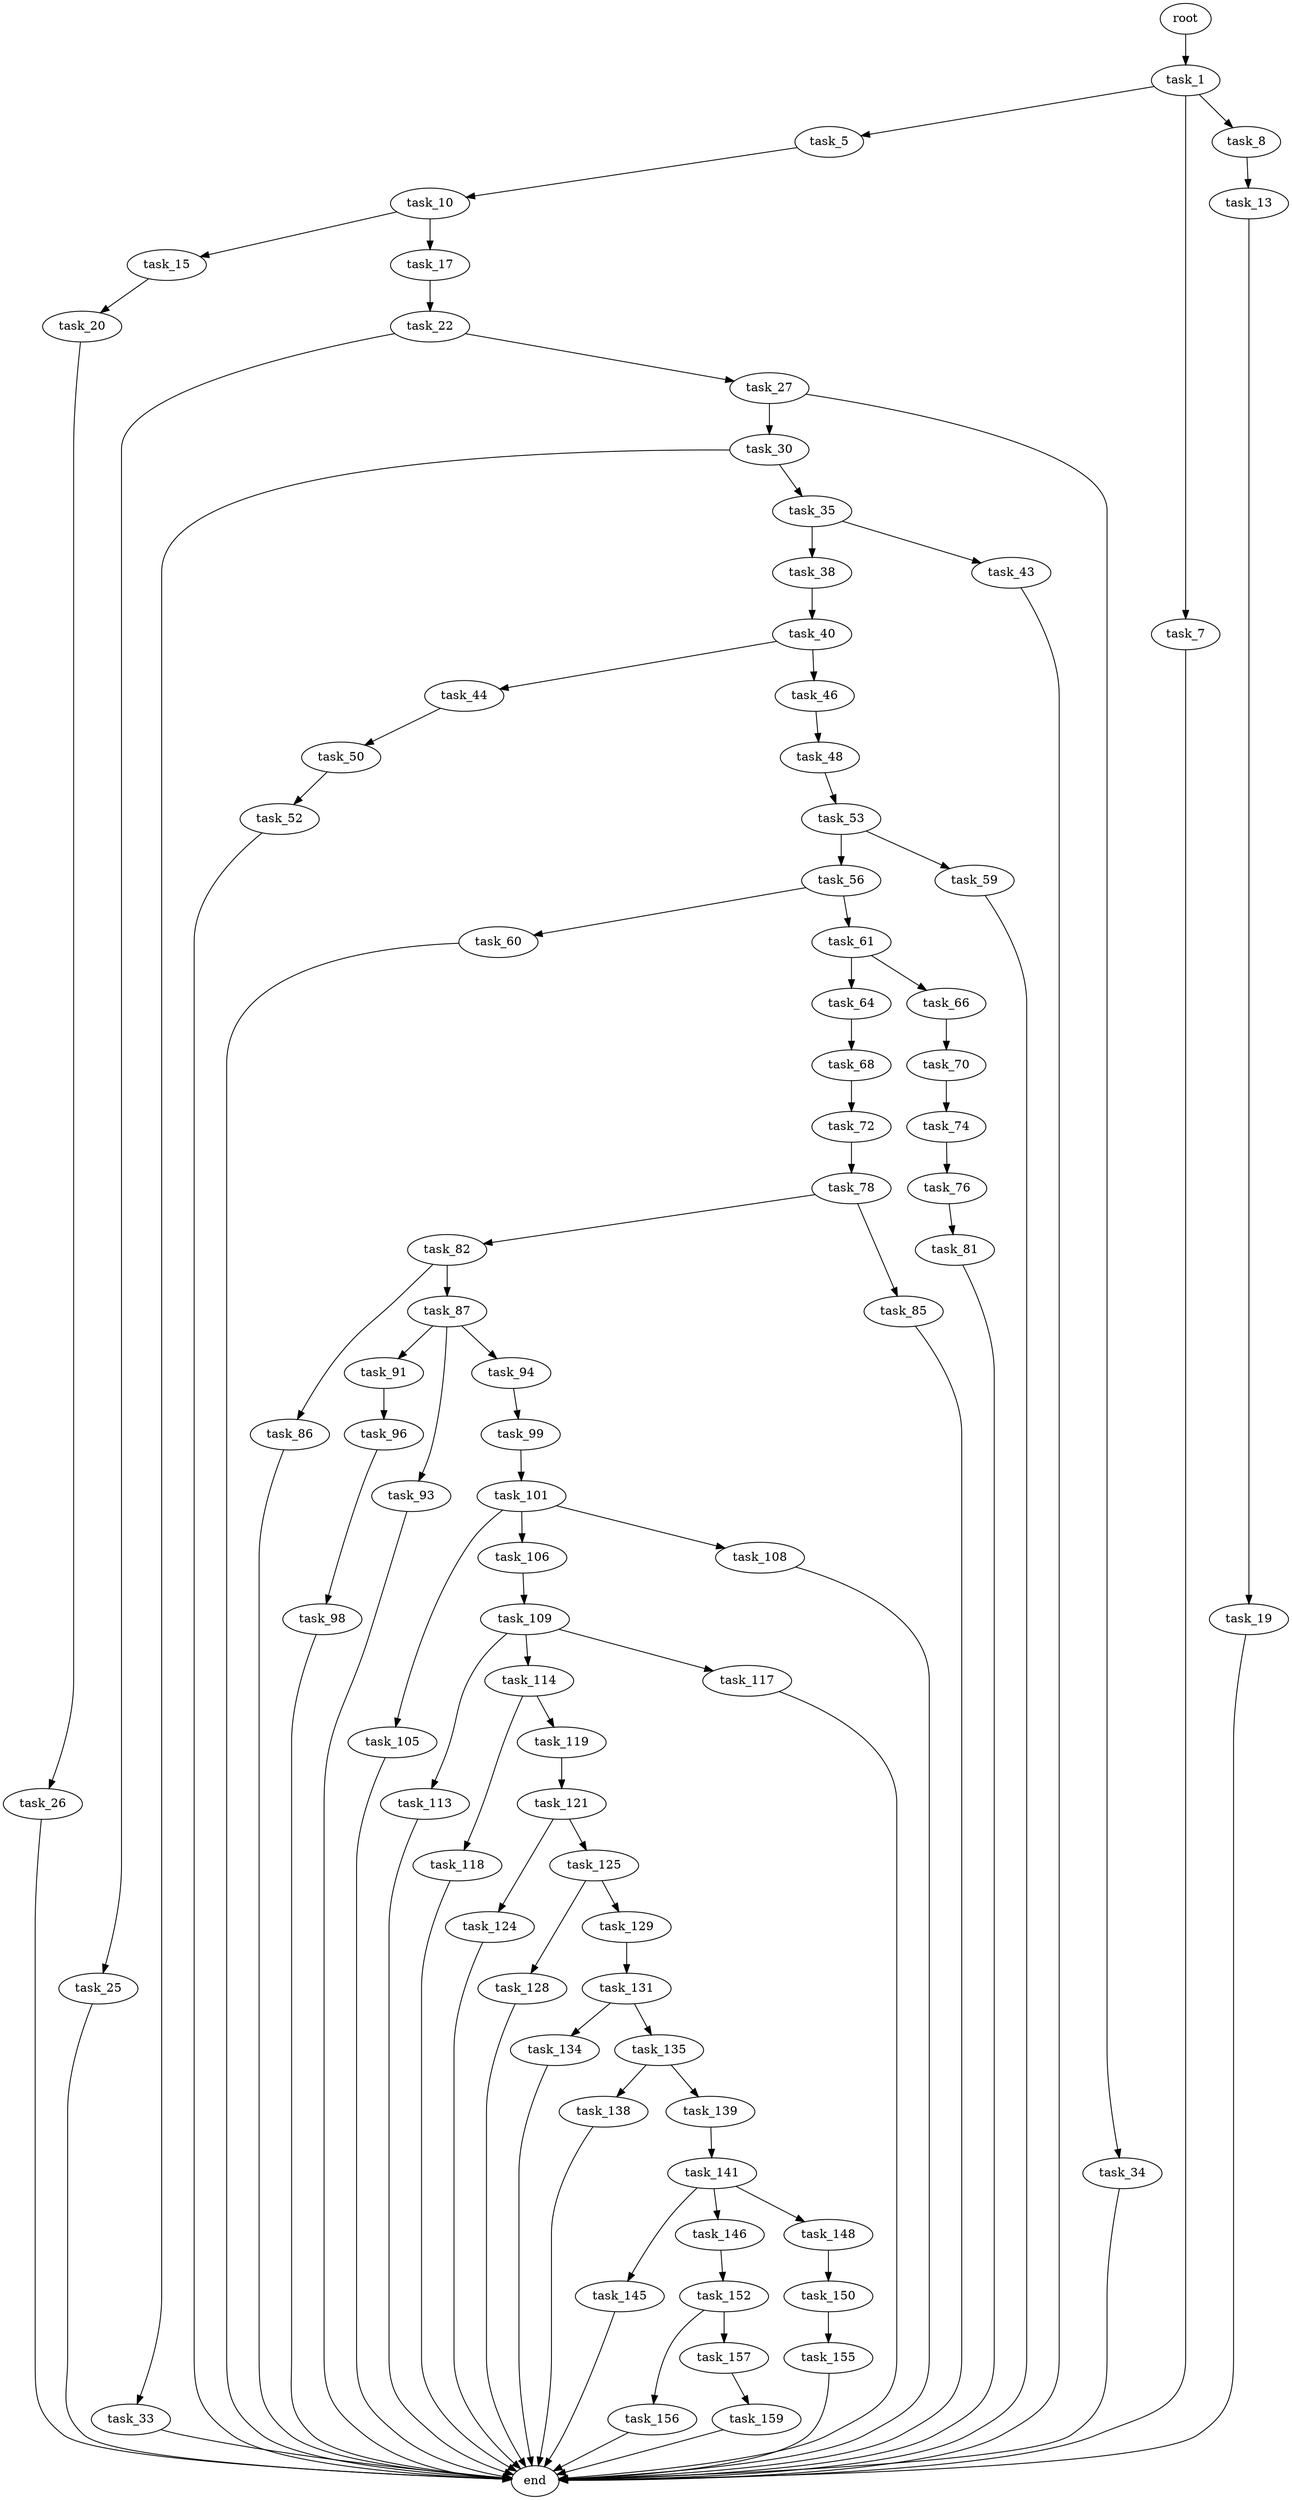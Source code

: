 digraph G {
  root [size="0.000000"];
  task_1 [size="134713310564.000000"];
  task_5 [size="145302844815.000000"];
  task_7 [size="1073741824000.000000"];
  task_8 [size="68719476736.000000"];
  task_10 [size="210163120908.000000"];
  end [size="0.000000"];
  task_13 [size="549755813888.000000"];
  task_15 [size="549755813888.000000"];
  task_17 [size="28335722286.000000"];
  task_19 [size="1073741824000.000000"];
  task_20 [size="8589934592.000000"];
  task_22 [size="423690626315.000000"];
  task_26 [size="1020487347279.000000"];
  task_25 [size="231928233984.000000"];
  task_27 [size="8589934592.000000"];
  task_30 [size="215563606643.000000"];
  task_34 [size="20802301872.000000"];
  task_33 [size="782757789696.000000"];
  task_35 [size="1073741824000.000000"];
  task_38 [size="68719476736.000000"];
  task_43 [size="368293445632.000000"];
  task_40 [size="364300605652.000000"];
  task_44 [size="231928233984.000000"];
  task_46 [size="549755813888.000000"];
  task_50 [size="17191351914.000000"];
  task_48 [size="3474613650.000000"];
  task_53 [size="1073741824000.000000"];
  task_52 [size="262500663815.000000"];
  task_56 [size="621393788127.000000"];
  task_59 [size="72646974855.000000"];
  task_60 [size="8589934592.000000"];
  task_61 [size="28991029248.000000"];
  task_64 [size="914730911241.000000"];
  task_66 [size="783624135580.000000"];
  task_68 [size="151002682480.000000"];
  task_70 [size="134217728000.000000"];
  task_72 [size="8216025224.000000"];
  task_74 [size="782757789696.000000"];
  task_78 [size="368293445632.000000"];
  task_76 [size="4091263236.000000"];
  task_81 [size="1073741824000.000000"];
  task_82 [size="231928233984.000000"];
  task_85 [size="599114562672.000000"];
  task_86 [size="28991029248.000000"];
  task_87 [size="236509293254.000000"];
  task_91 [size="39408097516.000000"];
  task_93 [size="12918618084.000000"];
  task_94 [size="362430420820.000000"];
  task_96 [size="8076114098.000000"];
  task_99 [size="502162741989.000000"];
  task_98 [size="8589934592.000000"];
  task_101 [size="7040839201.000000"];
  task_105 [size="18276262664.000000"];
  task_106 [size="7477117484.000000"];
  task_108 [size="175582023508.000000"];
  task_109 [size="134217728000.000000"];
  task_113 [size="368293445632.000000"];
  task_114 [size="549755813888.000000"];
  task_117 [size="521088487277.000000"];
  task_118 [size="28991029248.000000"];
  task_119 [size="231928233984.000000"];
  task_121 [size="556377829310.000000"];
  task_124 [size="5181702041.000000"];
  task_125 [size="1859666623.000000"];
  task_128 [size="1227199625217.000000"];
  task_129 [size="148063852953.000000"];
  task_131 [size="5121133474.000000"];
  task_134 [size="3089145154.000000"];
  task_135 [size="150123747504.000000"];
  task_138 [size="11211871788.000000"];
  task_139 [size="263121529626.000000"];
  task_141 [size="805861029546.000000"];
  task_145 [size="160441781076.000000"];
  task_146 [size="8145832084.000000"];
  task_148 [size="1200972355.000000"];
  task_152 [size="231928233984.000000"];
  task_150 [size="17642990955.000000"];
  task_155 [size="30076448003.000000"];
  task_156 [size="782757789696.000000"];
  task_157 [size="134217728000.000000"];
  task_159 [size="91538366580.000000"];

  root -> task_1 [size="1.000000"];
  task_1 -> task_5 [size="411041792.000000"];
  task_1 -> task_7 [size="411041792.000000"];
  task_1 -> task_8 [size="411041792.000000"];
  task_5 -> task_10 [size="411041792.000000"];
  task_7 -> end [size="1.000000"];
  task_8 -> task_13 [size="134217728.000000"];
  task_10 -> task_15 [size="536870912.000000"];
  task_10 -> task_17 [size="536870912.000000"];
  task_13 -> task_19 [size="536870912.000000"];
  task_15 -> task_20 [size="536870912.000000"];
  task_17 -> task_22 [size="33554432.000000"];
  task_19 -> end [size="1.000000"];
  task_20 -> task_26 [size="33554432.000000"];
  task_22 -> task_25 [size="301989888.000000"];
  task_22 -> task_27 [size="301989888.000000"];
  task_26 -> end [size="1.000000"];
  task_25 -> end [size="1.000000"];
  task_27 -> task_30 [size="33554432.000000"];
  task_27 -> task_34 [size="33554432.000000"];
  task_30 -> task_33 [size="411041792.000000"];
  task_30 -> task_35 [size="411041792.000000"];
  task_34 -> end [size="1.000000"];
  task_33 -> end [size="1.000000"];
  task_35 -> task_38 [size="838860800.000000"];
  task_35 -> task_43 [size="838860800.000000"];
  task_38 -> task_40 [size="134217728.000000"];
  task_43 -> end [size="1.000000"];
  task_40 -> task_44 [size="838860800.000000"];
  task_40 -> task_46 [size="838860800.000000"];
  task_44 -> task_50 [size="301989888.000000"];
  task_46 -> task_48 [size="536870912.000000"];
  task_50 -> task_52 [size="33554432.000000"];
  task_48 -> task_53 [size="134217728.000000"];
  task_53 -> task_56 [size="838860800.000000"];
  task_53 -> task_59 [size="838860800.000000"];
  task_52 -> end [size="1.000000"];
  task_56 -> task_60 [size="679477248.000000"];
  task_56 -> task_61 [size="679477248.000000"];
  task_59 -> end [size="1.000000"];
  task_60 -> end [size="1.000000"];
  task_61 -> task_64 [size="75497472.000000"];
  task_61 -> task_66 [size="75497472.000000"];
  task_64 -> task_68 [size="679477248.000000"];
  task_66 -> task_70 [size="536870912.000000"];
  task_68 -> task_72 [size="536870912.000000"];
  task_70 -> task_74 [size="209715200.000000"];
  task_72 -> task_78 [size="301989888.000000"];
  task_74 -> task_76 [size="679477248.000000"];
  task_78 -> task_82 [size="411041792.000000"];
  task_78 -> task_85 [size="411041792.000000"];
  task_76 -> task_81 [size="75497472.000000"];
  task_81 -> end [size="1.000000"];
  task_82 -> task_86 [size="301989888.000000"];
  task_82 -> task_87 [size="301989888.000000"];
  task_85 -> end [size="1.000000"];
  task_86 -> end [size="1.000000"];
  task_87 -> task_91 [size="301989888.000000"];
  task_87 -> task_93 [size="301989888.000000"];
  task_87 -> task_94 [size="301989888.000000"];
  task_91 -> task_96 [size="838860800.000000"];
  task_93 -> end [size="1.000000"];
  task_94 -> task_99 [size="536870912.000000"];
  task_96 -> task_98 [size="209715200.000000"];
  task_99 -> task_101 [size="679477248.000000"];
  task_98 -> end [size="1.000000"];
  task_101 -> task_105 [size="679477248.000000"];
  task_101 -> task_106 [size="679477248.000000"];
  task_101 -> task_108 [size="679477248.000000"];
  task_105 -> end [size="1.000000"];
  task_106 -> task_109 [size="134217728.000000"];
  task_108 -> end [size="1.000000"];
  task_109 -> task_113 [size="209715200.000000"];
  task_109 -> task_114 [size="209715200.000000"];
  task_109 -> task_117 [size="209715200.000000"];
  task_113 -> end [size="1.000000"];
  task_114 -> task_118 [size="536870912.000000"];
  task_114 -> task_119 [size="536870912.000000"];
  task_117 -> end [size="1.000000"];
  task_118 -> end [size="1.000000"];
  task_119 -> task_121 [size="301989888.000000"];
  task_121 -> task_124 [size="411041792.000000"];
  task_121 -> task_125 [size="411041792.000000"];
  task_124 -> end [size="1.000000"];
  task_125 -> task_128 [size="33554432.000000"];
  task_125 -> task_129 [size="33554432.000000"];
  task_128 -> end [size="1.000000"];
  task_129 -> task_131 [size="209715200.000000"];
  task_131 -> task_134 [size="411041792.000000"];
  task_131 -> task_135 [size="411041792.000000"];
  task_134 -> end [size="1.000000"];
  task_135 -> task_138 [size="134217728.000000"];
  task_135 -> task_139 [size="134217728.000000"];
  task_138 -> end [size="1.000000"];
  task_139 -> task_141 [size="209715200.000000"];
  task_141 -> task_145 [size="679477248.000000"];
  task_141 -> task_146 [size="679477248.000000"];
  task_141 -> task_148 [size="679477248.000000"];
  task_145 -> end [size="1.000000"];
  task_146 -> task_152 [size="134217728.000000"];
  task_148 -> task_150 [size="75497472.000000"];
  task_152 -> task_156 [size="301989888.000000"];
  task_152 -> task_157 [size="301989888.000000"];
  task_150 -> task_155 [size="411041792.000000"];
  task_155 -> end [size="1.000000"];
  task_156 -> end [size="1.000000"];
  task_157 -> task_159 [size="209715200.000000"];
  task_159 -> end [size="1.000000"];
}
